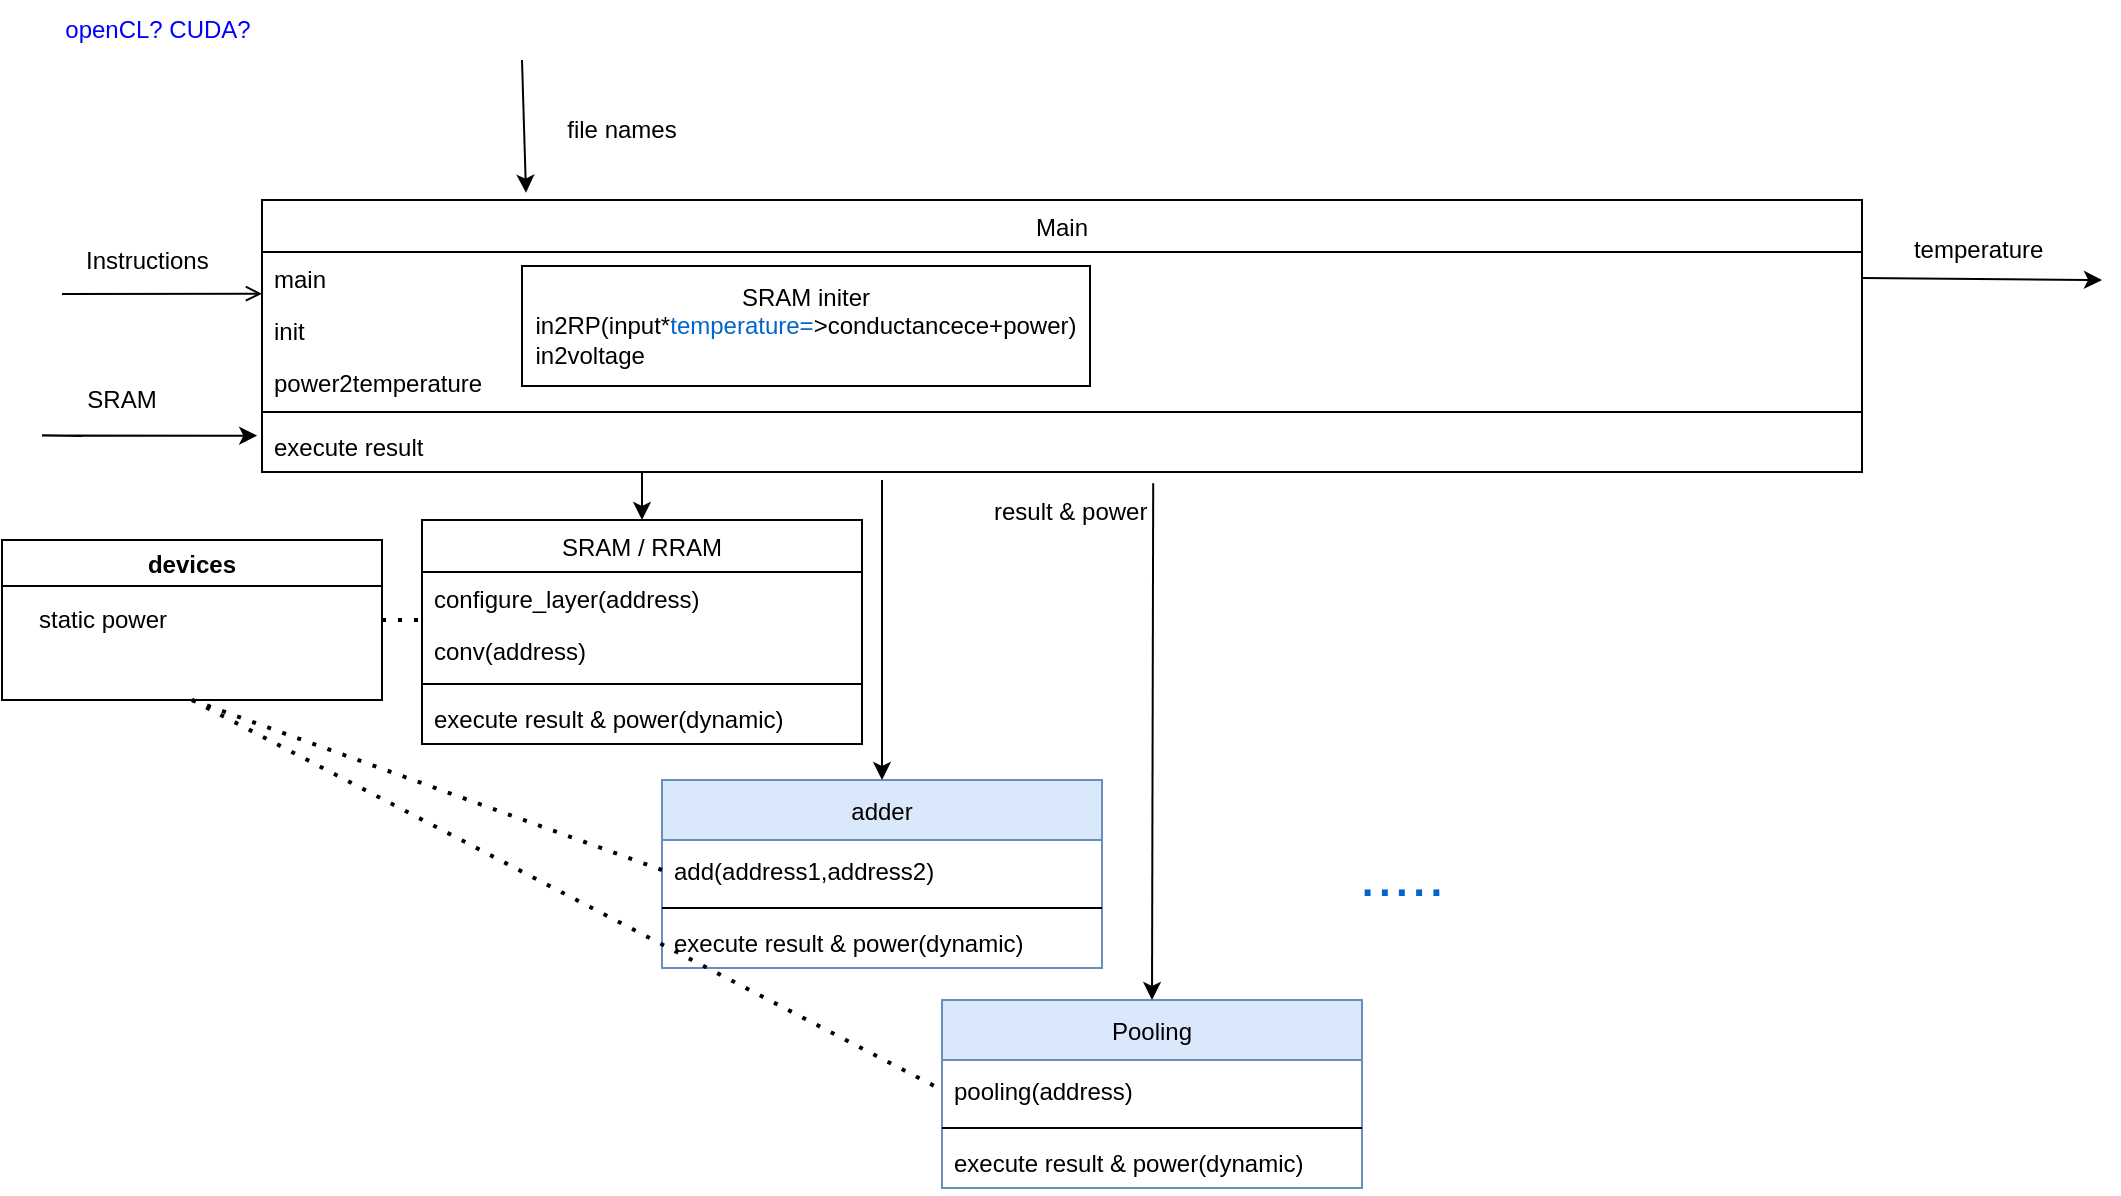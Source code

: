 <mxfile version="17.4.2" type="device"><diagram id="C5RBs43oDa-KdzZeNtuy" name="Page-1"><mxGraphModel dx="1673" dy="1149" grid="1" gridSize="10" guides="1" tooltips="1" connect="1" arrows="1" fold="1" page="1" pageScale="1" pageWidth="827" pageHeight="1169" math="0" shadow="0"><root><mxCell id="WIyWlLk6GJQsqaUBKTNV-0"/><mxCell id="WIyWlLk6GJQsqaUBKTNV-1" parent="WIyWlLk6GJQsqaUBKTNV-0"/><mxCell id="GcTkGtegtb-iA5FI9Ytp-4" style="edgeStyle=orthogonalEdgeStyle;rounded=0;orthogonalLoop=1;jettySize=auto;html=1;entryX=0.5;entryY=0;entryDx=0;entryDy=0;fontColor=#000000;endArrow=classic;endFill=1;startArrow=none;startFill=0;" parent="WIyWlLk6GJQsqaUBKTNV-1" source="zkfFHV4jXpPFQw0GAbJ--0" target="zkfFHV4jXpPFQw0GAbJ--6" edge="1"><mxGeometry relative="1" as="geometry"><Array as="points"><mxPoint x="320" y="290"/><mxPoint x="320" y="290"/></Array></mxGeometry></mxCell><mxCell id="zkfFHV4jXpPFQw0GAbJ--0" value="Main" style="swimlane;fontStyle=0;align=center;verticalAlign=top;childLayout=stackLayout;horizontal=1;startSize=26;horizontalStack=0;resizeParent=1;resizeLast=0;collapsible=1;marginBottom=0;rounded=0;shadow=0;strokeWidth=1;" parent="WIyWlLk6GJQsqaUBKTNV-1" vertex="1"><mxGeometry x="130" y="220" width="800" height="136" as="geometry"><mxRectangle x="230" y="140" width="160" height="26" as="alternateBounds"/></mxGeometry></mxCell><mxCell id="zkfFHV4jXpPFQw0GAbJ--2" value="main" style="text;align=left;verticalAlign=top;spacingLeft=4;spacingRight=4;overflow=hidden;rotatable=0;points=[[0,0.5],[1,0.5]];portConstraint=eastwest;rounded=0;shadow=0;html=0;" parent="zkfFHV4jXpPFQw0GAbJ--0" vertex="1"><mxGeometry y="26" width="800" height="26" as="geometry"/></mxCell><mxCell id="7QhRA_1X3VdSLWozzykO-35" value="init" style="text;align=left;verticalAlign=top;spacingLeft=4;spacingRight=4;overflow=hidden;rotatable=0;points=[[0,0.5],[1,0.5]];portConstraint=eastwest;rounded=0;shadow=0;html=0;" parent="zkfFHV4jXpPFQw0GAbJ--0" vertex="1"><mxGeometry y="52" width="800" height="26" as="geometry"/></mxCell><mxCell id="zkfFHV4jXpPFQw0GAbJ--3" value="power2temperature" style="text;align=left;verticalAlign=top;spacingLeft=4;spacingRight=4;overflow=hidden;rotatable=0;points=[[0,0.5],[1,0.5]];portConstraint=eastwest;rounded=0;shadow=0;html=0;" parent="zkfFHV4jXpPFQw0GAbJ--0" vertex="1"><mxGeometry y="78" width="800" height="24" as="geometry"/></mxCell><mxCell id="zkfFHV4jXpPFQw0GAbJ--4" value="" style="line;html=1;strokeWidth=1;align=left;verticalAlign=middle;spacingTop=-1;spacingLeft=3;spacingRight=3;rotatable=0;labelPosition=right;points=[];portConstraint=eastwest;" parent="zkfFHV4jXpPFQw0GAbJ--0" vertex="1"><mxGeometry y="102" width="800" height="8" as="geometry"/></mxCell><mxCell id="zkfFHV4jXpPFQw0GAbJ--5" value="execute result" style="text;align=left;verticalAlign=top;spacingLeft=4;spacingRight=4;overflow=hidden;rotatable=0;points=[[0,0.5],[1,0.5]];portConstraint=eastwest;" parent="zkfFHV4jXpPFQw0GAbJ--0" vertex="1"><mxGeometry y="110" width="800" height="26" as="geometry"/></mxCell><mxCell id="zkfFHV4jXpPFQw0GAbJ--6" value="SRAM / RRAM" style="swimlane;fontStyle=0;align=center;verticalAlign=top;childLayout=stackLayout;horizontal=1;startSize=26;horizontalStack=0;resizeParent=1;resizeLast=0;collapsible=1;marginBottom=0;rounded=0;shadow=0;strokeWidth=1;" parent="WIyWlLk6GJQsqaUBKTNV-1" vertex="1"><mxGeometry x="210" y="380" width="220" height="112" as="geometry"><mxRectangle x="130" y="380" width="160" height="26" as="alternateBounds"/></mxGeometry></mxCell><mxCell id="zkfFHV4jXpPFQw0GAbJ--7" value="configure_layer(address)" style="text;align=left;verticalAlign=top;spacingLeft=4;spacingRight=4;overflow=hidden;rotatable=0;points=[[0,0.5],[1,0.5]];portConstraint=eastwest;" parent="zkfFHV4jXpPFQw0GAbJ--6" vertex="1"><mxGeometry y="26" width="220" height="26" as="geometry"/></mxCell><mxCell id="7QhRA_1X3VdSLWozzykO-8" value="conv(address)" style="text;align=left;verticalAlign=top;spacingLeft=4;spacingRight=4;overflow=hidden;rotatable=0;points=[[0,0.5],[1,0.5]];portConstraint=eastwest;rounded=0;shadow=0;html=0;" parent="zkfFHV4jXpPFQw0GAbJ--6" vertex="1"><mxGeometry y="52" width="220" height="26" as="geometry"/></mxCell><mxCell id="zkfFHV4jXpPFQw0GAbJ--9" value="" style="line;html=1;strokeWidth=1;align=left;verticalAlign=middle;spacingTop=-1;spacingLeft=3;spacingRight=3;rotatable=0;labelPosition=right;points=[];portConstraint=eastwest;" parent="zkfFHV4jXpPFQw0GAbJ--6" vertex="1"><mxGeometry y="78" width="220" height="8" as="geometry"/></mxCell><mxCell id="zkfFHV4jXpPFQw0GAbJ--10" value="execute result &amp; power(dynamic)" style="text;align=left;verticalAlign=top;spacingLeft=4;spacingRight=4;overflow=hidden;rotatable=0;points=[[0,0.5],[1,0.5]];portConstraint=eastwest;fontStyle=0" parent="zkfFHV4jXpPFQw0GAbJ--6" vertex="1"><mxGeometry y="86" width="220" height="26" as="geometry"/></mxCell><mxCell id="GcTkGtegtb-iA5FI9Ytp-0" value="" style="endArrow=open;shadow=0;strokeWidth=1;rounded=0;endFill=1;elbow=vertical;entryX=0;entryY=0.801;entryDx=0;entryDy=0;entryPerimeter=0;" parent="WIyWlLk6GJQsqaUBKTNV-1" target="zkfFHV4jXpPFQw0GAbJ--2" edge="1"><mxGeometry x="0.5" y="41" relative="1" as="geometry"><mxPoint x="30" y="267" as="sourcePoint"/><mxPoint x="180" y="259" as="targetPoint"/><mxPoint x="-40" y="32" as="offset"/></mxGeometry></mxCell><mxCell id="GcTkGtegtb-iA5FI9Ytp-1" value="Instructions" style="resizable=0;align=left;verticalAlign=bottom;labelBackgroundColor=none;fontSize=12;fontColor=#000000;" parent="GcTkGtegtb-iA5FI9Ytp-0" connectable="0" vertex="1"><mxGeometry x="-1" relative="1" as="geometry"><mxPoint x="10" y="-8" as="offset"/></mxGeometry></mxCell><mxCell id="GcTkGtegtb-iA5FI9Ytp-5" value="result &amp; power" style="text;strokeColor=none;fillColor=none;align=left;verticalAlign=middle;spacingLeft=4;spacingRight=4;overflow=hidden;points=[[0,0.5],[1,0.5]];portConstraint=eastwest;rotatable=0;fontColor=#000000;" parent="WIyWlLk6GJQsqaUBKTNV-1" vertex="1"><mxGeometry x="490" y="360" width="90" height="30" as="geometry"/></mxCell><mxCell id="GcTkGtegtb-iA5FI9Ytp-7" value="" style="endArrow=classic;html=1;rounded=0;fontColor=#0000FF;exitX=1;exitY=0.5;exitDx=0;exitDy=0;" parent="WIyWlLk6GJQsqaUBKTNV-1" source="zkfFHV4jXpPFQw0GAbJ--2" edge="1"><mxGeometry width="50" height="50" relative="1" as="geometry"><mxPoint x="430" y="360" as="sourcePoint"/><mxPoint x="1050" y="260" as="targetPoint"/></mxGeometry></mxCell><mxCell id="GcTkGtegtb-iA5FI9Ytp-8" value="temperature&amp;nbsp;" style="text;html=1;strokeColor=none;fillColor=none;align=center;verticalAlign=middle;whiteSpace=wrap;rounded=0;fontColor=#000000;" parent="WIyWlLk6GJQsqaUBKTNV-1" vertex="1"><mxGeometry x="930" y="230" width="120" height="30" as="geometry"/></mxCell><mxCell id="GcTkGtegtb-iA5FI9Ytp-14" value="openCL? CUDA?" style="text;html=1;strokeColor=none;fillColor=none;align=center;verticalAlign=middle;whiteSpace=wrap;rounded=0;fontColor=#0000FF;" parent="WIyWlLk6GJQsqaUBKTNV-1" vertex="1"><mxGeometry x="10" y="120" width="136" height="30" as="geometry"/></mxCell><mxCell id="GcTkGtegtb-iA5FI9Ytp-16" style="edgeStyle=orthogonalEdgeStyle;rounded=0;orthogonalLoop=1;jettySize=auto;html=1;fontColor=#0000FF;startArrow=classic;startFill=1;endArrow=none;endFill=0;exitX=-0.003;exitY=0.301;exitDx=0;exitDy=0;exitPerimeter=0;" parent="WIyWlLk6GJQsqaUBKTNV-1" source="zkfFHV4jXpPFQw0GAbJ--5" edge="1"><mxGeometry relative="1" as="geometry"><mxPoint x="40" y="338" as="targetPoint"/><Array as="points"><mxPoint x="20" y="338"/></Array></mxGeometry></mxCell><mxCell id="GcTkGtegtb-iA5FI9Ytp-18" value="Pooling" style="swimlane;fontStyle=0;childLayout=stackLayout;horizontal=1;startSize=30;horizontalStack=0;resizeParent=1;resizeParentMax=0;resizeLast=0;collapsible=1;marginBottom=0;fillColor=#dae8fc;strokeColor=#6c8ebf;" parent="WIyWlLk6GJQsqaUBKTNV-1" vertex="1"><mxGeometry x="470" y="620" width="210" height="94" as="geometry"/></mxCell><mxCell id="GcTkGtegtb-iA5FI9Ytp-19" value="pooling(address)" style="text;strokeColor=none;fillColor=none;align=left;verticalAlign=middle;spacingLeft=4;spacingRight=4;overflow=hidden;points=[[0,0.5],[1,0.5]];portConstraint=eastwest;rotatable=0;fontColor=#000000;" parent="GcTkGtegtb-iA5FI9Ytp-18" vertex="1"><mxGeometry y="30" width="210" height="30" as="geometry"/></mxCell><mxCell id="GcTkGtegtb-iA5FI9Ytp-24" value="" style="line;html=1;strokeWidth=1;align=left;verticalAlign=middle;spacingTop=-1;spacingLeft=3;spacingRight=3;rotatable=0;labelPosition=right;points=[];portConstraint=eastwest;" parent="GcTkGtegtb-iA5FI9Ytp-18" vertex="1"><mxGeometry y="60" width="210" height="8" as="geometry"/></mxCell><mxCell id="7QhRA_1X3VdSLWozzykO-32" value="execute result &amp; power(dynamic)" style="text;align=left;verticalAlign=top;spacingLeft=4;spacingRight=4;overflow=hidden;rotatable=0;points=[[0,0.5],[1,0.5]];portConstraint=eastwest;fontStyle=0" parent="GcTkGtegtb-iA5FI9Ytp-18" vertex="1"><mxGeometry y="68" width="210" height="26" as="geometry"/></mxCell><mxCell id="7QhRA_1X3VdSLWozzykO-6" value="" style="endArrow=classic;html=1;rounded=0;entryX=0.165;entryY=-0.027;entryDx=0;entryDy=0;entryPerimeter=0;" parent="WIyWlLk6GJQsqaUBKTNV-1" target="zkfFHV4jXpPFQw0GAbJ--0" edge="1"><mxGeometry width="50" height="50" relative="1" as="geometry"><mxPoint x="260" y="150" as="sourcePoint"/><mxPoint x="550" y="380" as="targetPoint"/></mxGeometry></mxCell><mxCell id="7QhRA_1X3VdSLWozzykO-7" value="file names" style="text;html=1;strokeColor=none;fillColor=none;align=center;verticalAlign=middle;whiteSpace=wrap;rounded=0;fontColor=#000000;" parent="WIyWlLk6GJQsqaUBKTNV-1" vertex="1"><mxGeometry x="250" y="170" width="120" height="30" as="geometry"/></mxCell><mxCell id="7QhRA_1X3VdSLWozzykO-10" value="adder" style="swimlane;fontStyle=0;childLayout=stackLayout;horizontal=1;startSize=30;horizontalStack=0;resizeParent=1;resizeParentMax=0;resizeLast=0;collapsible=1;marginBottom=0;fillColor=#dae8fc;strokeColor=#6c8ebf;" parent="WIyWlLk6GJQsqaUBKTNV-1" vertex="1"><mxGeometry x="330" y="510" width="220" height="94" as="geometry"/></mxCell><mxCell id="7QhRA_1X3VdSLWozzykO-11" value="add(address1,address2)" style="text;strokeColor=none;fillColor=none;align=left;verticalAlign=middle;spacingLeft=4;spacingRight=4;overflow=hidden;points=[[0,0.5],[1,0.5]];portConstraint=eastwest;rotatable=0;fontColor=#000000;" parent="7QhRA_1X3VdSLWozzykO-10" vertex="1"><mxGeometry y="30" width="220" height="30" as="geometry"/></mxCell><mxCell id="7QhRA_1X3VdSLWozzykO-13" value="" style="line;html=1;strokeWidth=1;align=left;verticalAlign=middle;spacingTop=-1;spacingLeft=3;spacingRight=3;rotatable=0;labelPosition=right;points=[];portConstraint=eastwest;" parent="7QhRA_1X3VdSLWozzykO-10" vertex="1"><mxGeometry y="60" width="220" height="8" as="geometry"/></mxCell><mxCell id="7QhRA_1X3VdSLWozzykO-15" value="execute result &amp; power(dynamic)" style="text;align=left;verticalAlign=top;spacingLeft=4;spacingRight=4;overflow=hidden;rotatable=0;points=[[0,0.5],[1,0.5]];portConstraint=eastwest;fontStyle=0" parent="7QhRA_1X3VdSLWozzykO-10" vertex="1"><mxGeometry y="68" width="220" height="26" as="geometry"/></mxCell><mxCell id="7QhRA_1X3VdSLWozzykO-16" style="rounded=0;orthogonalLoop=1;jettySize=auto;html=1;entryX=0.5;entryY=0;entryDx=0;entryDy=0;fontColor=#000000;endArrow=classic;endFill=1;startArrow=none;startFill=0;" parent="WIyWlLk6GJQsqaUBKTNV-1" target="7QhRA_1X3VdSLWozzykO-10" edge="1"><mxGeometry relative="1" as="geometry"><mxPoint x="440" y="360" as="sourcePoint"/><mxPoint x="330" y="390" as="targetPoint"/></mxGeometry></mxCell><mxCell id="7QhRA_1X3VdSLWozzykO-17" value="SRAM" style="text;html=1;strokeColor=none;fillColor=none;align=center;verticalAlign=middle;whiteSpace=wrap;rounded=0;fontColor=#000000;" parent="WIyWlLk6GJQsqaUBKTNV-1" vertex="1"><mxGeometry y="310" width="120" height="20" as="geometry"/></mxCell><mxCell id="7QhRA_1X3VdSLWozzykO-19" style="rounded=0;orthogonalLoop=1;jettySize=auto;html=1;entryX=0.5;entryY=0;entryDx=0;entryDy=0;fontColor=#000000;endArrow=classic;endFill=1;startArrow=none;startFill=0;exitX=0.557;exitY=1.215;exitDx=0;exitDy=0;exitPerimeter=0;" parent="WIyWlLk6GJQsqaUBKTNV-1" source="zkfFHV4jXpPFQw0GAbJ--5" target="GcTkGtegtb-iA5FI9Ytp-18" edge="1"><mxGeometry relative="1" as="geometry"><mxPoint x="603.2" y="340.156" as="sourcePoint"/><mxPoint x="605" y="399" as="targetPoint"/></mxGeometry></mxCell><mxCell id="7QhRA_1X3VdSLWozzykO-34" value="SRAM initer&lt;br&gt;&lt;div style=&quot;text-align: left&quot;&gt;in2RP(input*&lt;font color=&quot;#0066cc&quot;&gt;temperature=&lt;/font&gt;&amp;gt;conductancece+power)&lt;/div&gt;&lt;div style=&quot;text-align: left&quot;&gt;&lt;span&gt;in2voltage&lt;/span&gt;&lt;/div&gt;" style="rounded=0;whiteSpace=wrap;html=1;" parent="WIyWlLk6GJQsqaUBKTNV-1" vertex="1"><mxGeometry x="260" y="253" width="284" height="60" as="geometry"/></mxCell><mxCell id="TGZWYhnFWyt_FErQeOa7-1" value="devices" style="swimlane;" vertex="1" parent="WIyWlLk6GJQsqaUBKTNV-1"><mxGeometry y="390" width="190" height="80" as="geometry"/></mxCell><mxCell id="TGZWYhnFWyt_FErQeOa7-2" value="static power" style="text;html=1;align=center;verticalAlign=middle;resizable=0;points=[];autosize=1;strokeColor=none;fillColor=none;" vertex="1" parent="TGZWYhnFWyt_FErQeOa7-1"><mxGeometry x="10" y="30" width="80" height="20" as="geometry"/></mxCell><mxCell id="TGZWYhnFWyt_FErQeOa7-5" value="" style="endArrow=none;dashed=1;html=1;dashPattern=1 3;strokeWidth=2;rounded=0;fontColor=#33FFFF;exitX=1;exitY=0.5;exitDx=0;exitDy=0;" edge="1" parent="WIyWlLk6GJQsqaUBKTNV-1" source="TGZWYhnFWyt_FErQeOa7-1"><mxGeometry width="50" height="50" relative="1" as="geometry"><mxPoint x="440" y="310" as="sourcePoint"/><mxPoint x="210" y="430" as="targetPoint"/></mxGeometry></mxCell><mxCell id="TGZWYhnFWyt_FErQeOa7-6" value="" style="endArrow=none;dashed=1;html=1;dashPattern=1 3;strokeWidth=2;rounded=0;fontColor=#33FFFF;exitX=0.5;exitY=1;exitDx=0;exitDy=0;entryX=0;entryY=0.5;entryDx=0;entryDy=0;" edge="1" parent="WIyWlLk6GJQsqaUBKTNV-1" source="TGZWYhnFWyt_FErQeOa7-1" target="7QhRA_1X3VdSLWozzykO-11"><mxGeometry width="50" height="50" relative="1" as="geometry"><mxPoint x="200" y="440.0" as="sourcePoint"/><mxPoint x="220" y="440.0" as="targetPoint"/></mxGeometry></mxCell><mxCell id="TGZWYhnFWyt_FErQeOa7-8" value="" style="endArrow=none;dashed=1;html=1;dashPattern=1 3;strokeWidth=2;rounded=0;fontColor=#33FFFF;exitX=0.5;exitY=1;exitDx=0;exitDy=0;entryX=0;entryY=0.5;entryDx=0;entryDy=0;" edge="1" parent="WIyWlLk6GJQsqaUBKTNV-1" source="TGZWYhnFWyt_FErQeOa7-1" target="GcTkGtegtb-iA5FI9Ytp-19"><mxGeometry width="50" height="50" relative="1" as="geometry"><mxPoint x="105" y="480.0" as="sourcePoint"/><mxPoint x="340" y="565.0" as="targetPoint"/></mxGeometry></mxCell><mxCell id="TGZWYhnFWyt_FErQeOa7-9" value="&lt;font style=&quot;font-size: 31px&quot; color=&quot;#0066cc&quot;&gt;.....&lt;/font&gt;" style="text;html=1;strokeColor=none;fillColor=none;align=center;verticalAlign=middle;whiteSpace=wrap;rounded=0;fontColor=#33FFFF;" vertex="1" parent="WIyWlLk6GJQsqaUBKTNV-1"><mxGeometry x="660" y="542" width="80" height="30" as="geometry"/></mxCell></root></mxGraphModel></diagram></mxfile>